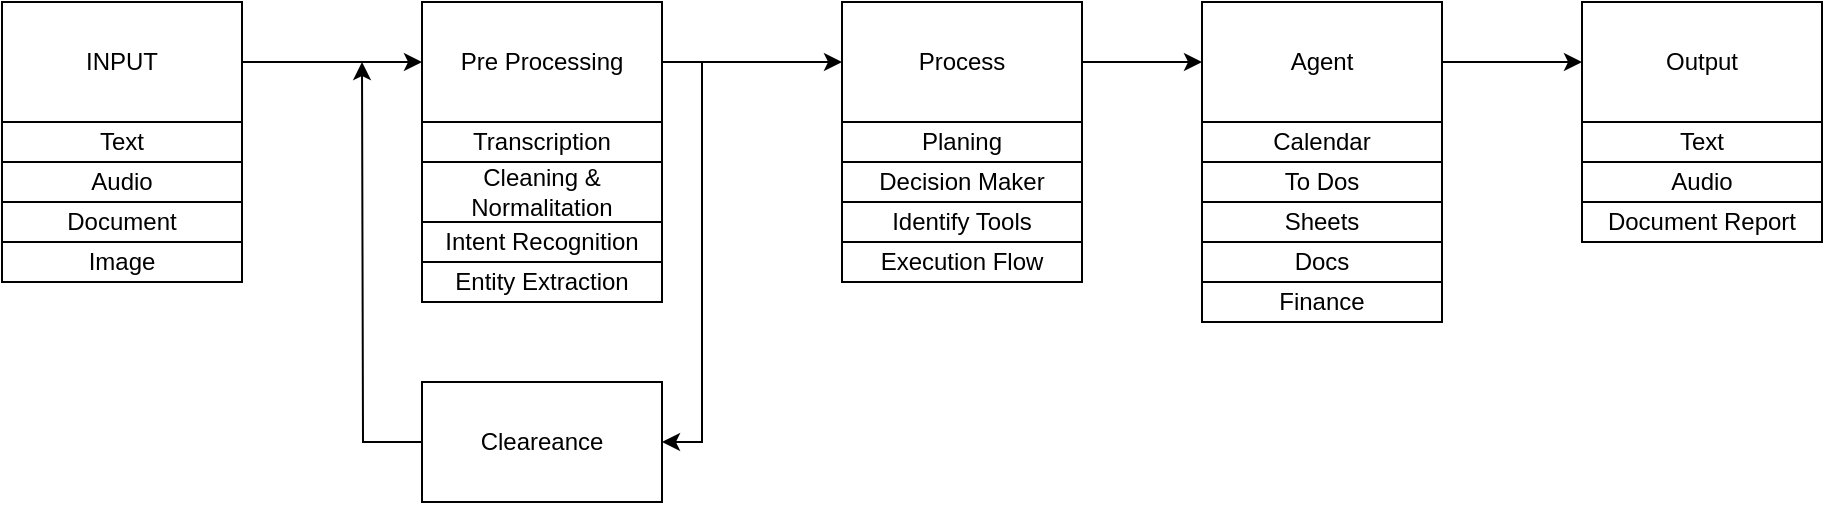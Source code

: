 <mxfile version="27.0.9">
  <diagram name="Page-1" id="C7-MtyAV4K4ghMJdElfd">
    <mxGraphModel dx="703" dy="776" grid="1" gridSize="10" guides="1" tooltips="1" connect="1" arrows="1" fold="1" page="1" pageScale="1" pageWidth="850" pageHeight="1100" math="0" shadow="0">
      <root>
        <mxCell id="0" />
        <mxCell id="1" parent="0" />
        <mxCell id="J_RyUydGFugAgPV09VgC-5" style="edgeStyle=orthogonalEdgeStyle;rounded=0;orthogonalLoop=1;jettySize=auto;html=1;exitX=1;exitY=0.5;exitDx=0;exitDy=0;entryX=0;entryY=0.5;entryDx=0;entryDy=0;" edge="1" parent="1" source="J_RyUydGFugAgPV09VgC-1" target="J_RyUydGFugAgPV09VgC-2">
          <mxGeometry relative="1" as="geometry" />
        </mxCell>
        <mxCell id="J_RyUydGFugAgPV09VgC-1" value="INPUT" style="rounded=0;whiteSpace=wrap;html=1;" vertex="1" parent="1">
          <mxGeometry x="30" y="70" width="120" height="60" as="geometry" />
        </mxCell>
        <mxCell id="J_RyUydGFugAgPV09VgC-6" style="edgeStyle=orthogonalEdgeStyle;rounded=0;orthogonalLoop=1;jettySize=auto;html=1;exitX=1;exitY=0.5;exitDx=0;exitDy=0;entryX=0;entryY=0.5;entryDx=0;entryDy=0;" edge="1" parent="1" source="J_RyUydGFugAgPV09VgC-2" target="J_RyUydGFugAgPV09VgC-3">
          <mxGeometry relative="1" as="geometry" />
        </mxCell>
        <mxCell id="J_RyUydGFugAgPV09VgC-39" style="edgeStyle=orthogonalEdgeStyle;rounded=0;orthogonalLoop=1;jettySize=auto;html=1;entryX=1;entryY=0.5;entryDx=0;entryDy=0;" edge="1" parent="1" source="J_RyUydGFugAgPV09VgC-2" target="J_RyUydGFugAgPV09VgC-38">
          <mxGeometry relative="1" as="geometry">
            <Array as="points">
              <mxPoint x="380" y="100" />
              <mxPoint x="380" y="290" />
            </Array>
          </mxGeometry>
        </mxCell>
        <mxCell id="J_RyUydGFugAgPV09VgC-2" value="Pre Processing" style="rounded=0;whiteSpace=wrap;html=1;" vertex="1" parent="1">
          <mxGeometry x="240" y="70" width="120" height="60" as="geometry" />
        </mxCell>
        <mxCell id="J_RyUydGFugAgPV09VgC-22" value="" style="edgeStyle=orthogonalEdgeStyle;rounded=0;orthogonalLoop=1;jettySize=auto;html=1;" edge="1" parent="1" source="J_RyUydGFugAgPV09VgC-3" target="J_RyUydGFugAgPV09VgC-20">
          <mxGeometry relative="1" as="geometry" />
        </mxCell>
        <mxCell id="J_RyUydGFugAgPV09VgC-3" value="Process" style="rounded=0;whiteSpace=wrap;html=1;" vertex="1" parent="1">
          <mxGeometry x="450" y="70" width="120" height="60" as="geometry" />
        </mxCell>
        <mxCell id="J_RyUydGFugAgPV09VgC-4" value="Output" style="rounded=0;whiteSpace=wrap;html=1;" vertex="1" parent="1">
          <mxGeometry x="820" y="70" width="120" height="60" as="geometry" />
        </mxCell>
        <mxCell id="J_RyUydGFugAgPV09VgC-11" value="Text" style="rounded=0;whiteSpace=wrap;html=1;" vertex="1" parent="1">
          <mxGeometry x="30" y="130" width="120" height="20" as="geometry" />
        </mxCell>
        <mxCell id="J_RyUydGFugAgPV09VgC-12" value="Audio" style="rounded=0;whiteSpace=wrap;html=1;" vertex="1" parent="1">
          <mxGeometry x="30" y="150" width="120" height="20" as="geometry" />
        </mxCell>
        <mxCell id="J_RyUydGFugAgPV09VgC-13" value="Document" style="rounded=0;whiteSpace=wrap;html=1;" vertex="1" parent="1">
          <mxGeometry x="30" y="170" width="120" height="20" as="geometry" />
        </mxCell>
        <mxCell id="J_RyUydGFugAgPV09VgC-14" value="Image" style="rounded=0;whiteSpace=wrap;html=1;" vertex="1" parent="1">
          <mxGeometry x="30" y="190" width="120" height="20" as="geometry" />
        </mxCell>
        <mxCell id="J_RyUydGFugAgPV09VgC-16" value="Text" style="rounded=0;whiteSpace=wrap;html=1;" vertex="1" parent="1">
          <mxGeometry x="820" y="130" width="120" height="20" as="geometry" />
        </mxCell>
        <mxCell id="J_RyUydGFugAgPV09VgC-17" value="Audio" style="rounded=0;whiteSpace=wrap;html=1;" vertex="1" parent="1">
          <mxGeometry x="820" y="150" width="120" height="20" as="geometry" />
        </mxCell>
        <mxCell id="J_RyUydGFugAgPV09VgC-18" value="Document Report" style="rounded=0;whiteSpace=wrap;html=1;" vertex="1" parent="1">
          <mxGeometry x="820" y="170" width="120" height="20" as="geometry" />
        </mxCell>
        <mxCell id="J_RyUydGFugAgPV09VgC-19" value="Transcription" style="rounded=0;whiteSpace=wrap;html=1;" vertex="1" parent="1">
          <mxGeometry x="240" y="130" width="120" height="20" as="geometry" />
        </mxCell>
        <mxCell id="J_RyUydGFugAgPV09VgC-21" style="edgeStyle=orthogonalEdgeStyle;rounded=0;orthogonalLoop=1;jettySize=auto;html=1;entryX=0;entryY=0.5;entryDx=0;entryDy=0;" edge="1" parent="1" source="J_RyUydGFugAgPV09VgC-20" target="J_RyUydGFugAgPV09VgC-4">
          <mxGeometry relative="1" as="geometry" />
        </mxCell>
        <mxCell id="J_RyUydGFugAgPV09VgC-20" value="Agent" style="rounded=0;whiteSpace=wrap;html=1;" vertex="1" parent="1">
          <mxGeometry x="630" y="70" width="120" height="60" as="geometry" />
        </mxCell>
        <mxCell id="J_RyUydGFugAgPV09VgC-28" value="Calendar" style="rounded=0;whiteSpace=wrap;html=1;" vertex="1" parent="1">
          <mxGeometry x="630" y="130" width="120" height="20" as="geometry" />
        </mxCell>
        <mxCell id="J_RyUydGFugAgPV09VgC-29" value="To Dos" style="rounded=0;whiteSpace=wrap;html=1;" vertex="1" parent="1">
          <mxGeometry x="630" y="150" width="120" height="20" as="geometry" />
        </mxCell>
        <mxCell id="J_RyUydGFugAgPV09VgC-30" value="Sheets" style="rounded=0;whiteSpace=wrap;html=1;" vertex="1" parent="1">
          <mxGeometry x="630" y="170" width="120" height="20" as="geometry" />
        </mxCell>
        <mxCell id="J_RyUydGFugAgPV09VgC-31" value="Docs" style="rounded=0;whiteSpace=wrap;html=1;" vertex="1" parent="1">
          <mxGeometry x="630" y="190" width="120" height="20" as="geometry" />
        </mxCell>
        <mxCell id="J_RyUydGFugAgPV09VgC-32" value="Finance" style="rounded=0;whiteSpace=wrap;html=1;" vertex="1" parent="1">
          <mxGeometry x="630" y="210" width="120" height="20" as="geometry" />
        </mxCell>
        <mxCell id="J_RyUydGFugAgPV09VgC-33" value="Cleaning &amp;amp; Normalitation" style="rounded=0;whiteSpace=wrap;html=1;" vertex="1" parent="1">
          <mxGeometry x="240" y="150" width="120" height="30" as="geometry" />
        </mxCell>
        <mxCell id="J_RyUydGFugAgPV09VgC-34" value="Intent Recognition" style="rounded=0;whiteSpace=wrap;html=1;" vertex="1" parent="1">
          <mxGeometry x="240" y="180" width="120" height="20" as="geometry" />
        </mxCell>
        <mxCell id="J_RyUydGFugAgPV09VgC-37" value="Entity Extraction" style="rounded=0;whiteSpace=wrap;html=1;" vertex="1" parent="1">
          <mxGeometry x="240" y="200" width="120" height="20" as="geometry" />
        </mxCell>
        <mxCell id="J_RyUydGFugAgPV09VgC-40" style="edgeStyle=orthogonalEdgeStyle;rounded=0;orthogonalLoop=1;jettySize=auto;html=1;" edge="1" parent="1" source="J_RyUydGFugAgPV09VgC-38">
          <mxGeometry relative="1" as="geometry">
            <mxPoint x="210" y="100" as="targetPoint" />
          </mxGeometry>
        </mxCell>
        <mxCell id="J_RyUydGFugAgPV09VgC-38" value="Cleareance" style="rounded=0;whiteSpace=wrap;html=1;" vertex="1" parent="1">
          <mxGeometry x="240" y="260" width="120" height="60" as="geometry" />
        </mxCell>
        <mxCell id="J_RyUydGFugAgPV09VgC-41" value="Planing" style="rounded=0;whiteSpace=wrap;html=1;" vertex="1" parent="1">
          <mxGeometry x="450" y="130" width="120" height="20" as="geometry" />
        </mxCell>
        <mxCell id="J_RyUydGFugAgPV09VgC-42" value="Decision Maker" style="rounded=0;whiteSpace=wrap;html=1;" vertex="1" parent="1">
          <mxGeometry x="450" y="150" width="120" height="20" as="geometry" />
        </mxCell>
        <mxCell id="J_RyUydGFugAgPV09VgC-43" value="Identify Tools" style="rounded=0;whiteSpace=wrap;html=1;" vertex="1" parent="1">
          <mxGeometry x="450" y="170" width="120" height="20" as="geometry" />
        </mxCell>
        <mxCell id="J_RyUydGFugAgPV09VgC-44" value="Execution Flow" style="rounded=0;whiteSpace=wrap;html=1;" vertex="1" parent="1">
          <mxGeometry x="450" y="190" width="120" height="20" as="geometry" />
        </mxCell>
      </root>
    </mxGraphModel>
  </diagram>
</mxfile>
